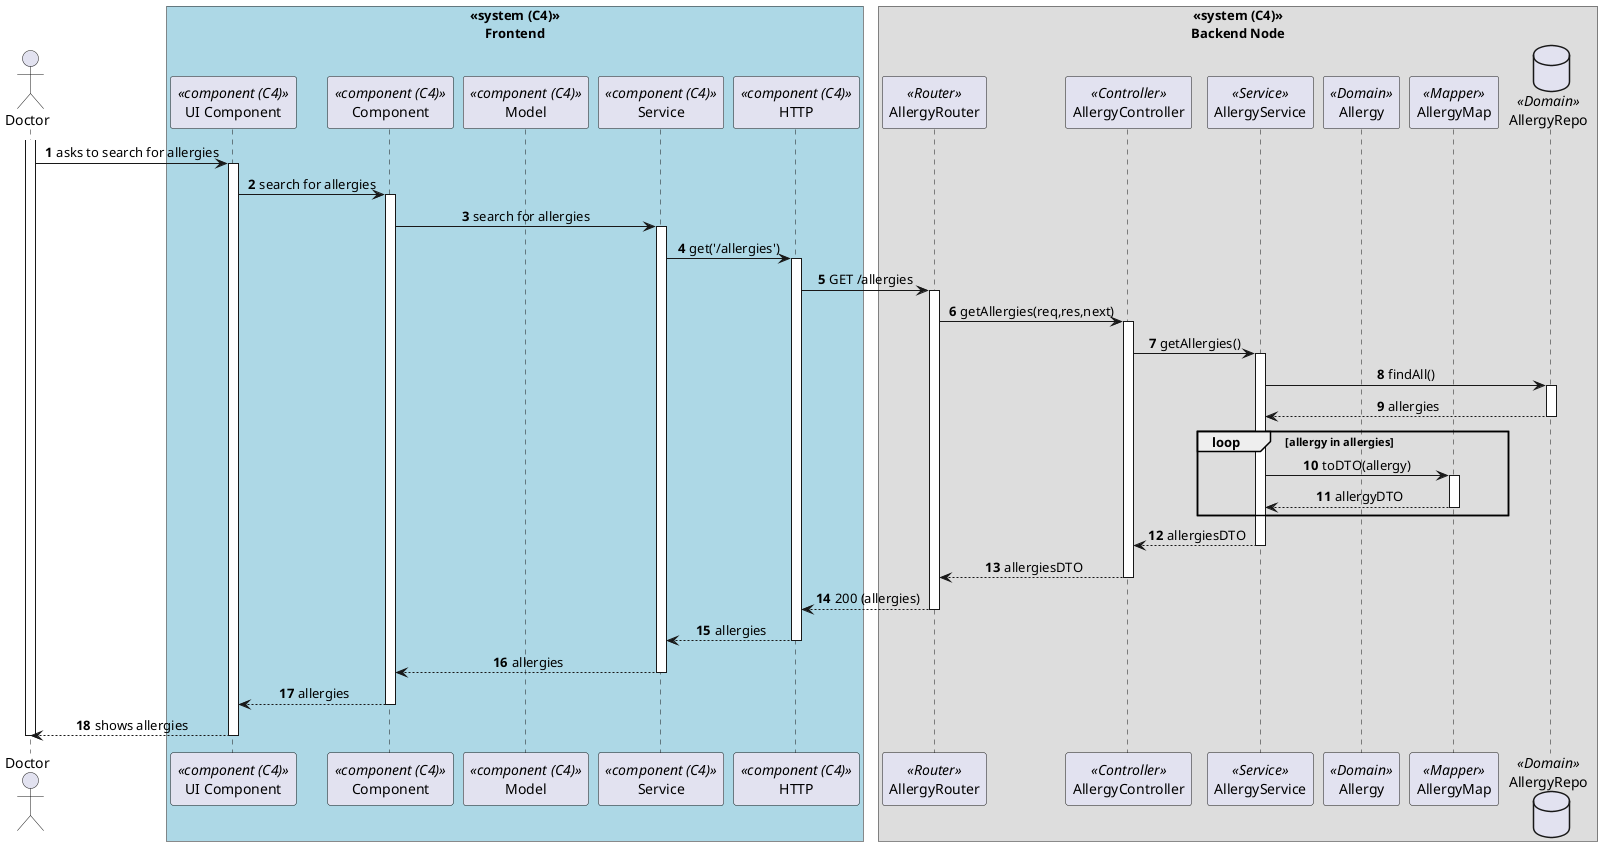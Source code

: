 @startuml process-view
autonumber
skinparam DefaultTextAlignment center
actor Doctor as "Doctor"

box "<<system (C4)>>\nFrontend"#LightBlue
    participant ComponentUI as "UI Component" <<component (C4)>>
    participant Component as "Component" <<component (C4)>>
    participant Model as "Model" <<component (C4)>>
    participant Service as "Service" <<component (C4)>>
    participant HTTP as "HTTP" <<component (C4)>>
end box

box "<<system (C4)>>\nBackend Node"
    participant Router as "AllergyRouter"<<Router>>
    participant Controller as "AllergyController"<<Controller>>
    participant Service_ as "AllergyService"<<Service>>
    participant Allergy as "Allergy"<<Domain>>
    participant AllergyMap as "AllergyMap"<<Mapper>>
    database AllergyRepo as "AllergyRepo"<<Domain>>
end box

activate Doctor

    Doctor -> ComponentUI : asks to search for allergies

    activate ComponentUI

        ComponentUI -> Component : search for allergies

        activate Component
            
            Component -> Service : search for allergies
            activate Service

                Service -> HTTP : get('/allergies')

                activate HTTP
                    HTTP -> Router : GET /allergies

                    activate Router

                        Router -> Controller : getAllergies(req,res,next)

                        activate Controller
                            Controller -> Service_ : getAllergies()
                            
                            activate Service_

                                Service_ -> AllergyRepo : findAll()

                                activate AllergyRepo

                                    AllergyRepo --> Service_ : allergies

                                deactivate AllergyRepo

                                loop allergy in allergies
                                
                                    Service_ -> AllergyMap : toDTO(allergy)

                                    activate AllergyMap

                                        AllergyMap --> Service_ : allergyDTO

                                    deactivate AllergyMap

                                end
                                
                                Service_ --> Controller : allergiesDTO

                            deactivate Service_

                            Controller --> Router : allergiesDTO

                        deactivate Controller

                        Router --> HTTP : 200 (allergies)

                    deactivate Router

                    HTTP --> Service : allergies

                deactivate HTTP

                Service --> Component : allergies

            deactivate Service

            Component --> ComponentUI : allergies
        deactivate Component

    Doctor <-- ComponentUI : shows allergies
    deactivate ComponentUI

deactivate Doctor

@enduml